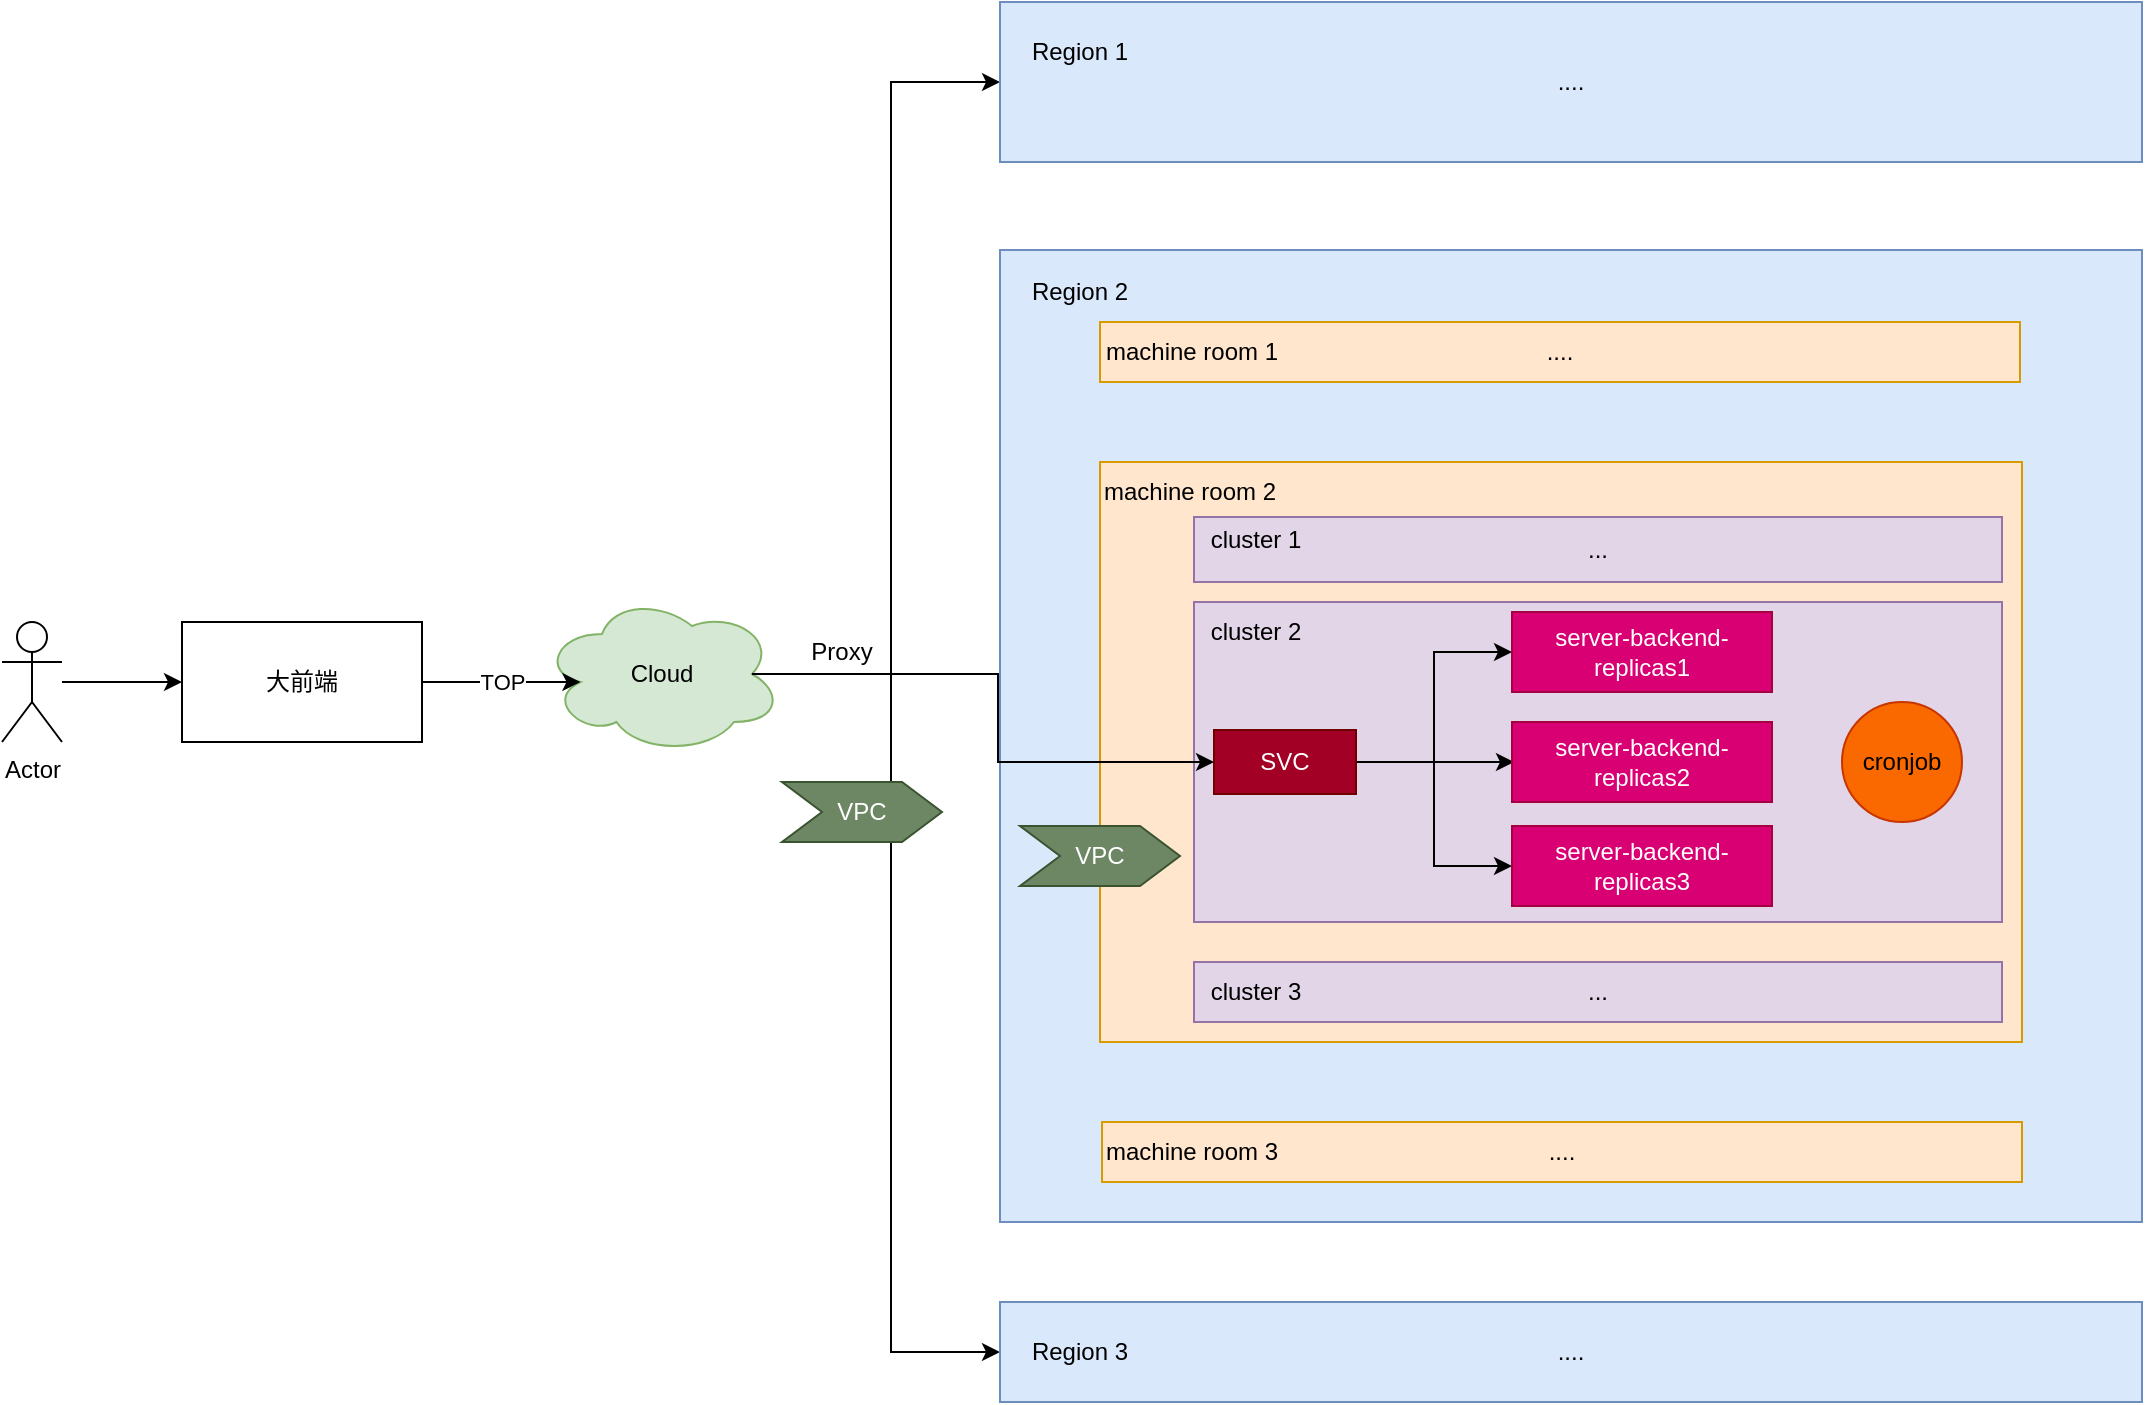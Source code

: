 <mxfile version="24.2.5" type="device">
  <diagram name="第 1 页" id="rHQwSzSebeYzXZhpFNhh">
    <mxGraphModel dx="2074" dy="1129" grid="1" gridSize="10" guides="1" tooltips="1" connect="1" arrows="1" fold="1" page="1" pageScale="1" pageWidth="827" pageHeight="1169" math="0" shadow="0">
      <root>
        <mxCell id="0" />
        <mxCell id="1" parent="0" />
        <mxCell id="r8QzwPnT7S39XTKKIjsI-6" style="edgeStyle=orthogonalEdgeStyle;rounded=0;orthogonalLoop=1;jettySize=auto;html=1;entryX=0;entryY=0.5;entryDx=0;entryDy=0;" parent="1" source="r8QzwPnT7S39XTKKIjsI-1" target="r8QzwPnT7S39XTKKIjsI-5" edge="1">
          <mxGeometry relative="1" as="geometry" />
        </mxCell>
        <mxCell id="r8QzwPnT7S39XTKKIjsI-1" value="Actor" style="shape=umlActor;verticalLabelPosition=bottom;verticalAlign=top;html=1;outlineConnect=0;" parent="1" vertex="1">
          <mxGeometry x="90" y="490" width="30" height="60" as="geometry" />
        </mxCell>
        <mxCell id="r8QzwPnT7S39XTKKIjsI-18" style="edgeStyle=orthogonalEdgeStyle;rounded=0;orthogonalLoop=1;jettySize=auto;html=1;exitX=0.875;exitY=0.5;exitDx=0;exitDy=0;exitPerimeter=0;entryX=0;entryY=0.5;entryDx=0;entryDy=0;" parent="1" source="r8QzwPnT7S39XTKKIjsI-4" target="r8QzwPnT7S39XTKKIjsI-8" edge="1">
          <mxGeometry relative="1" as="geometry" />
        </mxCell>
        <mxCell id="r8QzwPnT7S39XTKKIjsI-19" style="edgeStyle=orthogonalEdgeStyle;rounded=0;orthogonalLoop=1;jettySize=auto;html=1;exitX=0.875;exitY=0.5;exitDx=0;exitDy=0;exitPerimeter=0;entryX=0;entryY=0.5;entryDx=0;entryDy=0;" parent="1" source="r8QzwPnT7S39XTKKIjsI-4" target="r8QzwPnT7S39XTKKIjsI-13" edge="1">
          <mxGeometry relative="1" as="geometry" />
        </mxCell>
        <mxCell id="r8QzwPnT7S39XTKKIjsI-4" value="Cloud" style="ellipse;shape=cloud;whiteSpace=wrap;html=1;fillColor=#d5e8d4;strokeColor=#82b366;" parent="1" vertex="1">
          <mxGeometry x="360" y="476" width="120" height="80" as="geometry" />
        </mxCell>
        <mxCell id="r8QzwPnT7S39XTKKIjsI-5" value="大前端" style="rounded=0;whiteSpace=wrap;html=1;" parent="1" vertex="1">
          <mxGeometry x="180" y="490" width="120" height="60" as="geometry" />
        </mxCell>
        <mxCell id="r8QzwPnT7S39XTKKIjsI-7" value="TOP" style="edgeStyle=orthogonalEdgeStyle;rounded=0;orthogonalLoop=1;jettySize=auto;html=1;entryX=0.16;entryY=0.55;entryDx=0;entryDy=0;entryPerimeter=0;" parent="1" source="r8QzwPnT7S39XTKKIjsI-5" target="r8QzwPnT7S39XTKKIjsI-4" edge="1">
          <mxGeometry relative="1" as="geometry" />
        </mxCell>
        <mxCell id="r8QzwPnT7S39XTKKIjsI-8" value="...." style="rounded=0;whiteSpace=wrap;html=1;fillColor=#dae8fc;strokeColor=#6c8ebf;" parent="1" vertex="1">
          <mxGeometry x="589" y="180" width="571" height="80" as="geometry" />
        </mxCell>
        <mxCell id="r8QzwPnT7S39XTKKIjsI-9" value="Region 1" style="text;html=1;strokeColor=none;fillColor=none;align=center;verticalAlign=middle;whiteSpace=wrap;rounded=0;" parent="1" vertex="1">
          <mxGeometry x="599" y="190" width="60" height="30" as="geometry" />
        </mxCell>
        <mxCell id="r8QzwPnT7S39XTKKIjsI-11" value="" style="rounded=0;whiteSpace=wrap;html=1;fillColor=#dae8fc;strokeColor=#6c8ebf;" parent="1" vertex="1">
          <mxGeometry x="589" y="304" width="571" height="486" as="geometry" />
        </mxCell>
        <mxCell id="r8QzwPnT7S39XTKKIjsI-12" value="Region 2" style="text;html=1;strokeColor=none;fillColor=none;align=center;verticalAlign=middle;whiteSpace=wrap;rounded=0;" parent="1" vertex="1">
          <mxGeometry x="599" y="310" width="60" height="30" as="geometry" />
        </mxCell>
        <mxCell id="r8QzwPnT7S39XTKKIjsI-13" value="...." style="rounded=0;whiteSpace=wrap;html=1;fillColor=#dae8fc;strokeColor=#6c8ebf;" parent="1" vertex="1">
          <mxGeometry x="589" y="830" width="571" height="50" as="geometry" />
        </mxCell>
        <mxCell id="r8QzwPnT7S39XTKKIjsI-14" value="Region 3" style="text;html=1;strokeColor=none;fillColor=none;align=center;verticalAlign=middle;whiteSpace=wrap;rounded=0;" parent="1" vertex="1">
          <mxGeometry x="599" y="840" width="60" height="30" as="geometry" />
        </mxCell>
        <mxCell id="r8QzwPnT7S39XTKKIjsI-23" value="Proxy" style="text;html=1;strokeColor=none;fillColor=none;align=center;verticalAlign=middle;whiteSpace=wrap;rounded=0;" parent="1" vertex="1">
          <mxGeometry x="480" y="490" width="60" height="30" as="geometry" />
        </mxCell>
        <mxCell id="r8QzwPnT7S39XTKKIjsI-24" value="...." style="rounded=0;whiteSpace=wrap;html=1;fillColor=#ffe6cc;strokeColor=#d79b00;" parent="1" vertex="1">
          <mxGeometry x="639" y="340" width="460" height="30" as="geometry" />
        </mxCell>
        <mxCell id="r8QzwPnT7S39XTKKIjsI-25" value="machine room 1" style="text;html=1;strokeColor=none;fillColor=none;align=center;verticalAlign=middle;whiteSpace=wrap;rounded=0;" parent="1" vertex="1">
          <mxGeometry x="640" y="340" width="90" height="30" as="geometry" />
        </mxCell>
        <mxCell id="r8QzwPnT7S39XTKKIjsI-26" value="" style="rounded=0;whiteSpace=wrap;html=1;fillColor=#ffe6cc;strokeColor=#d79b00;" parent="1" vertex="1">
          <mxGeometry x="639" y="410" width="461" height="290" as="geometry" />
        </mxCell>
        <mxCell id="r8QzwPnT7S39XTKKIjsI-27" value="machine room 2" style="text;html=1;strokeColor=none;fillColor=none;align=center;verticalAlign=middle;whiteSpace=wrap;rounded=0;" parent="1" vertex="1">
          <mxGeometry x="639" y="410" width="90" height="30" as="geometry" />
        </mxCell>
        <mxCell id="r8QzwPnT7S39XTKKIjsI-30" value="...." style="rounded=0;whiteSpace=wrap;html=1;fillColor=#ffe6cc;strokeColor=#d79b00;" parent="1" vertex="1">
          <mxGeometry x="640" y="740" width="460" height="30" as="geometry" />
        </mxCell>
        <mxCell id="r8QzwPnT7S39XTKKIjsI-31" value="machine room 3" style="text;html=1;strokeColor=none;fillColor=none;align=center;verticalAlign=middle;whiteSpace=wrap;rounded=0;" parent="1" vertex="1">
          <mxGeometry x="640" y="740" width="90" height="30" as="geometry" />
        </mxCell>
        <mxCell id="r8QzwPnT7S39XTKKIjsI-35" value="..." style="rounded=0;whiteSpace=wrap;html=1;fillColor=#e1d5e7;strokeColor=#9673a6;" parent="1" vertex="1">
          <mxGeometry x="686" y="437.5" width="404" height="32.5" as="geometry" />
        </mxCell>
        <mxCell id="r8QzwPnT7S39XTKKIjsI-36" value="cluster 1" style="text;html=1;strokeColor=none;fillColor=none;align=center;verticalAlign=middle;whiteSpace=wrap;rounded=0;" parent="1" vertex="1">
          <mxGeometry x="687" y="433.75" width="60" height="30" as="geometry" />
        </mxCell>
        <mxCell id="r8QzwPnT7S39XTKKIjsI-41" value="" style="rounded=0;whiteSpace=wrap;html=1;fillColor=#e1d5e7;strokeColor=#9673a6;" parent="1" vertex="1">
          <mxGeometry x="686" y="480" width="404" height="160" as="geometry" />
        </mxCell>
        <mxCell id="r8QzwPnT7S39XTKKIjsI-42" value="..." style="rounded=0;whiteSpace=wrap;html=1;fillColor=#e1d5e7;strokeColor=#9673a6;" parent="1" vertex="1">
          <mxGeometry x="686" y="660" width="404" height="30" as="geometry" />
        </mxCell>
        <mxCell id="r8QzwPnT7S39XTKKIjsI-43" value="cluster 2" style="text;html=1;strokeColor=none;fillColor=none;align=center;verticalAlign=middle;whiteSpace=wrap;rounded=0;" parent="1" vertex="1">
          <mxGeometry x="687" y="480" width="60" height="30" as="geometry" />
        </mxCell>
        <mxCell id="r8QzwPnT7S39XTKKIjsI-44" value="cluster 3" style="text;html=1;strokeColor=none;fillColor=none;align=center;verticalAlign=middle;whiteSpace=wrap;rounded=0;" parent="1" vertex="1">
          <mxGeometry x="687" y="660" width="60" height="30" as="geometry" />
        </mxCell>
        <mxCell id="r8QzwPnT7S39XTKKIjsI-50" style="edgeStyle=orthogonalEdgeStyle;rounded=0;orthogonalLoop=1;jettySize=auto;html=1;exitX=1;exitY=0.5;exitDx=0;exitDy=0;entryX=0;entryY=0.5;entryDx=0;entryDy=0;" parent="1" source="r8QzwPnT7S39XTKKIjsI-45" target="r8QzwPnT7S39XTKKIjsI-46" edge="1">
          <mxGeometry relative="1" as="geometry" />
        </mxCell>
        <mxCell id="r8QzwPnT7S39XTKKIjsI-51" style="edgeStyle=orthogonalEdgeStyle;rounded=0;orthogonalLoop=1;jettySize=auto;html=1;entryX=0;entryY=0.5;entryDx=0;entryDy=0;" parent="1" source="r8QzwPnT7S39XTKKIjsI-45" edge="1">
          <mxGeometry relative="1" as="geometry">
            <mxPoint x="846" y="560" as="targetPoint" />
          </mxGeometry>
        </mxCell>
        <mxCell id="r8QzwPnT7S39XTKKIjsI-56" style="edgeStyle=orthogonalEdgeStyle;rounded=0;orthogonalLoop=1;jettySize=auto;html=1;exitX=1;exitY=0.5;exitDx=0;exitDy=0;entryX=0;entryY=0.5;entryDx=0;entryDy=0;" parent="1" source="r8QzwPnT7S39XTKKIjsI-45" target="r8QzwPnT7S39XTKKIjsI-54" edge="1">
          <mxGeometry relative="1" as="geometry" />
        </mxCell>
        <mxCell id="r8QzwPnT7S39XTKKIjsI-45" value="SVC" style="rounded=0;whiteSpace=wrap;html=1;fillColor=#a20025;fontColor=#ffffff;strokeColor=#6F0000;" parent="1" vertex="1">
          <mxGeometry x="696" y="544" width="71" height="32" as="geometry" />
        </mxCell>
        <mxCell id="r8QzwPnT7S39XTKKIjsI-46" value="server-backend-replicas1" style="rounded=0;whiteSpace=wrap;html=1;fillColor=#d80073;fontColor=#ffffff;strokeColor=#A50040;" parent="1" vertex="1">
          <mxGeometry x="845" y="485" width="130" height="40" as="geometry" />
        </mxCell>
        <mxCell id="r8QzwPnT7S39XTKKIjsI-20" style="edgeStyle=orthogonalEdgeStyle;rounded=0;orthogonalLoop=1;jettySize=auto;html=1;exitX=0.875;exitY=0.5;exitDx=0;exitDy=0;exitPerimeter=0;entryX=0;entryY=0.5;entryDx=0;entryDy=0;" parent="1" source="r8QzwPnT7S39XTKKIjsI-4" target="r8QzwPnT7S39XTKKIjsI-45" edge="1">
          <mxGeometry relative="1" as="geometry" />
        </mxCell>
        <mxCell id="r8QzwPnT7S39XTKKIjsI-53" value="server-backend-replicas2" style="rounded=0;whiteSpace=wrap;html=1;fillColor=#d80073;fontColor=#ffffff;strokeColor=#A50040;" parent="1" vertex="1">
          <mxGeometry x="845" y="540" width="130" height="40" as="geometry" />
        </mxCell>
        <mxCell id="r8QzwPnT7S39XTKKIjsI-54" value="server-backend-replicas3" style="rounded=0;whiteSpace=wrap;html=1;fillColor=#d80073;fontColor=#ffffff;strokeColor=#A50040;" parent="1" vertex="1">
          <mxGeometry x="845" y="592" width="130" height="40" as="geometry" />
        </mxCell>
        <mxCell id="r8QzwPnT7S39XTKKIjsI-60" value="VPC" style="shape=step;perimeter=stepPerimeter;whiteSpace=wrap;html=1;fixedSize=1;fillColor=#6d8764;fontColor=#ffffff;strokeColor=#3A5431;" parent="1" vertex="1">
          <mxGeometry x="599" y="592" width="80" height="30" as="geometry" />
        </mxCell>
        <mxCell id="r8QzwPnT7S39XTKKIjsI-61" value="VPC" style="shape=step;perimeter=stepPerimeter;whiteSpace=wrap;html=1;fixedSize=1;fillColor=#6d8764;fontColor=#ffffff;strokeColor=#3A5431;" parent="1" vertex="1">
          <mxGeometry x="480" y="570" width="80" height="30" as="geometry" />
        </mxCell>
        <mxCell id="2cVIgOhhTJaH1D0f-Lp--1" value="cronjob" style="ellipse;whiteSpace=wrap;html=1;aspect=fixed;rounded=0;align=center;verticalAlign=middle;fontFamily=Helvetica;fontSize=12;fontColor=#000000;fillColor=#fa6800;strokeColor=#C73500;" vertex="1" parent="1">
          <mxGeometry x="1010" y="530" width="60" height="60" as="geometry" />
        </mxCell>
      </root>
    </mxGraphModel>
  </diagram>
</mxfile>
